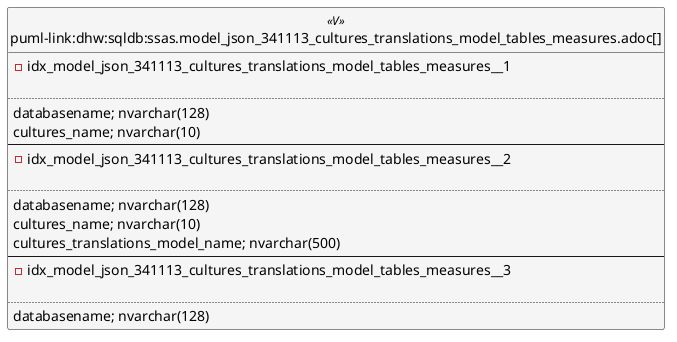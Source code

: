 @startuml
left to right direction
'top to bottom direction
hide circle
'avoide "." issues:
set namespaceSeparator none


skinparam class {
  BackgroundColor White
  BackgroundColor<<FN>> Yellow
  BackgroundColor<<FS>> Yellow
  BackgroundColor<<FT>> LightGray
  BackgroundColor<<IF>> Yellow
  BackgroundColor<<IS>> Yellow
  BackgroundColor<<P>> Aqua
  BackgroundColor<<PC>> Aqua
  BackgroundColor<<SN>> Yellow
  BackgroundColor<<SO>> SlateBlue
  BackgroundColor<<TF>> LightGray
  BackgroundColor<<TR>> Tomato
  BackgroundColor<<U>> White
  BackgroundColor<<V>> WhiteSmoke
  BackgroundColor<<X>> Aqua
  BackgroundColor<<external>> AliceBlue
}


entity "puml-link:dhw:sqldb:ssas.model_json_341113_cultures_translations_model_tables_measures.adoc[]" as ssas.model_json_341113_cultures_translations_model_tables_measures << V >> {
- idx_model_json_341113_cultures_translations_model_tables_measures__1

..
databasename; nvarchar(128)
cultures_name; nvarchar(10)
--
- idx_model_json_341113_cultures_translations_model_tables_measures__2

..
databasename; nvarchar(128)
cultures_name; nvarchar(10)
cultures_translations_model_name; nvarchar(500)
--
- idx_model_json_341113_cultures_translations_model_tables_measures__3

..
databasename; nvarchar(128)
}


@enduml

